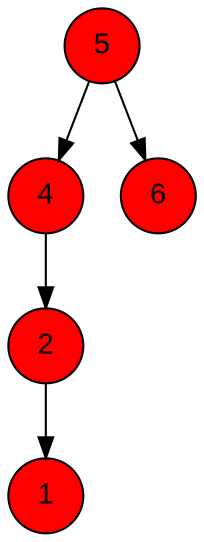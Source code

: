 digraph BST {
    node [fontname="Arial", shape=circle, style=filled, fillcolor=red];
    5 -> 4;
    4 -> 2;
    2 -> 1;
    5 -> 6;
}
